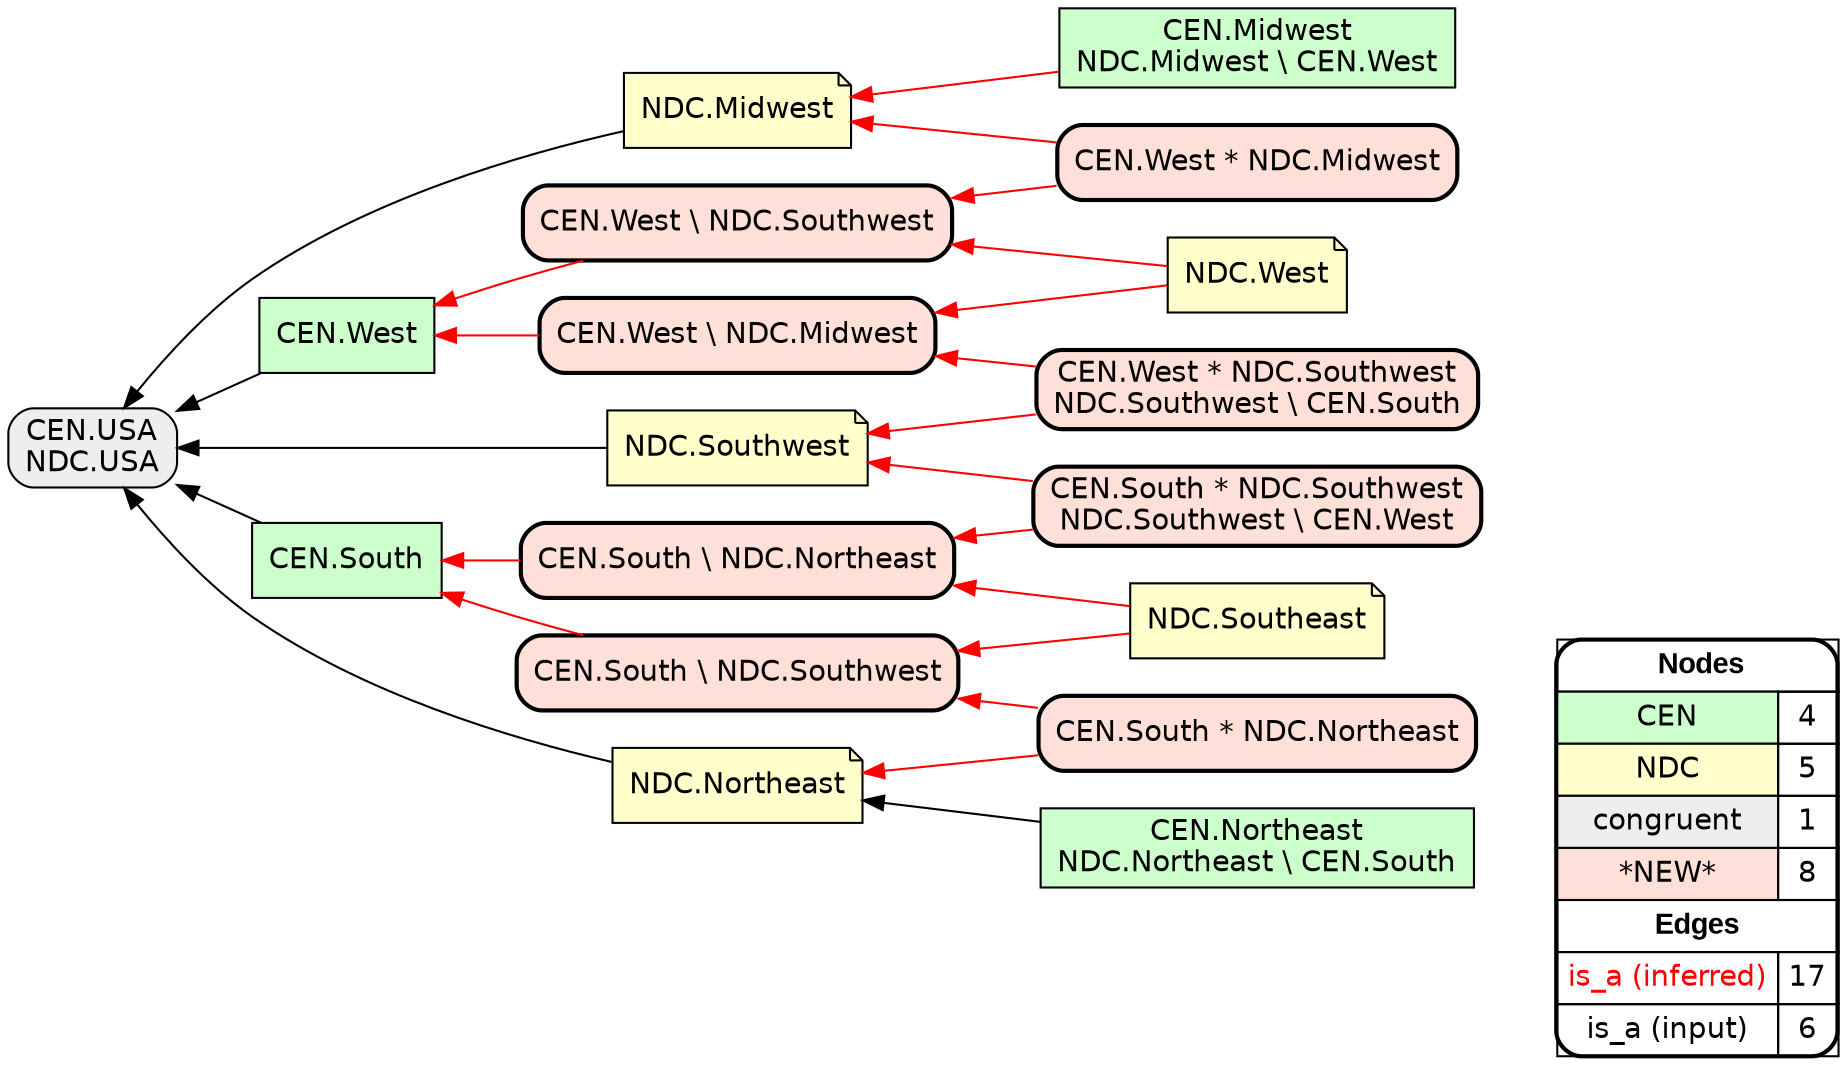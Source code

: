 digraph{
rankdir=RL
node[shape=box style=filled fillcolor="#CCFFCC" fontname="helvetica"] 
"CEN.Northeast\nNDC.Northeast \\ CEN.South"
"CEN.Midwest\nNDC.Midwest \\ CEN.West"
"CEN.West"
"CEN.South"
node[shape=note style=filled fillcolor="#FFFFCC" fontname="helvetica"] 
"NDC.Midwest"
"NDC.Southwest"
"NDC.West"
"NDC.Southeast"
"NDC.Northeast"
node[shape=box style="filled,rounded" fillcolor="#EEEEEE" fontname="helvetica"] 
"CEN.USA\nNDC.USA"
node[shape=box style="filled,rounded,bold" fillcolor="#FFE0D8" fontname="helvetica"] 
"CEN.South \\ NDC.Northeast"
"CEN.West \\ NDC.Midwest"
"CEN.West * NDC.Southwest\nNDC.Southwest \\ CEN.South"
"CEN.South \\ NDC.Southwest"
"CEN.West * NDC.Midwest"
"CEN.West \\ NDC.Southwest"
"CEN.South * NDC.Southwest\nNDC.Southwest \\ CEN.West"
"CEN.South * NDC.Northeast"
edge[arrowhead=normal style=dotted color="#000000" constraint=true penwidth=1]
edge[arrowhead=normal style=solid color="#FF0000" constraint=true penwidth=1]
"CEN.West * NDC.Midwest" -> "CEN.West \\ NDC.Southwest"
"CEN.South * NDC.Southwest\nNDC.Southwest \\ CEN.West" -> "CEN.South \\ NDC.Northeast"
"CEN.West \\ NDC.Southwest" -> "CEN.West"
"NDC.Southeast" -> "CEN.South \\ NDC.Southwest"
"NDC.West" -> "CEN.West \\ NDC.Midwest"
"NDC.West" -> "CEN.West \\ NDC.Southwest"
"CEN.West * NDC.Midwest" -> "NDC.Midwest"
"CEN.West * NDC.Southwest\nNDC.Southwest \\ CEN.South" -> "CEN.West \\ NDC.Midwest"
"CEN.South \\ NDC.Southwest" -> "CEN.South"
"CEN.West \\ NDC.Midwest" -> "CEN.West"
"CEN.South * NDC.Southwest\nNDC.Southwest \\ CEN.West" -> "NDC.Southwest"
"CEN.Midwest\nNDC.Midwest \\ CEN.West" -> "NDC.Midwest"
"CEN.South * NDC.Northeast" -> "CEN.South \\ NDC.Southwest"
"CEN.West * NDC.Southwest\nNDC.Southwest \\ CEN.South" -> "NDC.Southwest"
"CEN.South * NDC.Northeast" -> "NDC.Northeast"
"CEN.South \\ NDC.Northeast" -> "CEN.South"
"NDC.Southeast" -> "CEN.South \\ NDC.Northeast"
edge[arrowhead=normal style=solid color="#000000" constraint=true penwidth=1]
"CEN.Northeast\nNDC.Northeast \\ CEN.South" -> "NDC.Northeast"
"NDC.Northeast" -> "CEN.USA\nNDC.USA"
"NDC.Midwest" -> "CEN.USA\nNDC.USA"
"NDC.Southwest" -> "CEN.USA\nNDC.USA"
"CEN.West" -> "CEN.USA\nNDC.USA"
"CEN.South" -> "CEN.USA\nNDC.USA"
node[shape=box] 
{rank=source Legend [fillcolor= white margin=0 label=< 
 <TABLE BORDER="0" CELLBORDER="1" CELLSPACING="0" CELLPADDING="4"> 
<TR> <TD COLSPAN="2"><font face="Arial Black"> Nodes</font></TD> </TR> 
<TR> 
 <TD bgcolor="#CCFFCC" fontname="helvetica">CEN</TD> 
 <TD>4</TD> 
 </TR> 
<TR> 
 <TD bgcolor="#FFFFCC" fontname="helvetica">NDC</TD> 
 <TD>5</TD> 
 </TR> 
<TR> 
 <TD bgcolor="#EEEEEE" fontname="helvetica">congruent</TD> 
 <TD>1</TD> 
 </TR> 
<TR> 
 <TD bgcolor="#FFE0D8" fontname="helvetica">*NEW*</TD> 
 <TD>8</TD> 
 </TR> 
<TR> <TD COLSPAN="2"><font face = "Arial Black"> Edges </font></TD> </TR> 
<TR> 
 <TD><font color ="#FF0000">is_a (inferred)</font></TD><TD>17</TD>
</TR>
<TR> 
 <TD><font color ="#000000">is_a (input)</font></TD><TD>6</TD>
</TR>
</TABLE> 
 >] } 
}